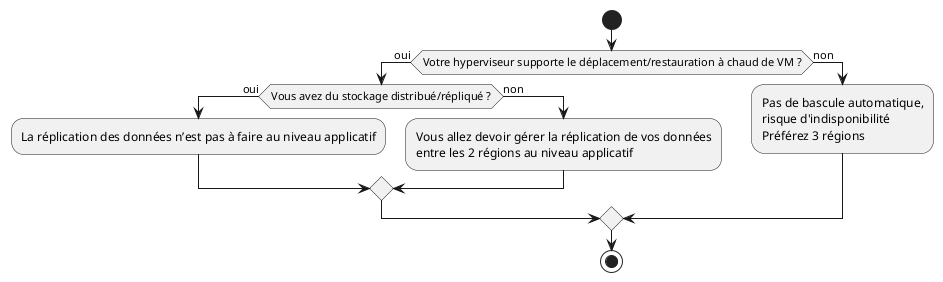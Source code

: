 @startuml

start

if (Votre hyperviseur supporte le déplacement/restauration à chaud de VM ?) then (oui)
    if (Vous avez du stockage distribué/répliqué ?) then (oui)
      :La réplication des données n’est pas à faire au niveau applicatif;
    else (non)
      :Vous allez devoir gérer la réplication de vos données\nentre les 2 régions au niveau applicatif;
    endif
else (non)
  :Pas de bascule automatique,\nrisque d'indisponibilité\nPréférez 3 régions;
endif

stop

@enduml
